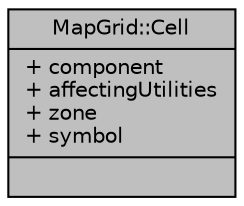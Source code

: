 digraph "MapGrid::Cell"
{
 // LATEX_PDF_SIZE
  edge [fontname="Helvetica",fontsize="10",labelfontname="Helvetica",labelfontsize="10"];
  node [fontname="Helvetica",fontsize="10",shape=record];
  Node1 [label="{MapGrid::Cell\n|+ component\l+ affectingUtilities\l+ zone\l+ symbol\l|}",height=0.2,width=0.4,color="black", fillcolor="grey75", style="filled", fontcolor="black",tooltip=" "];
}
